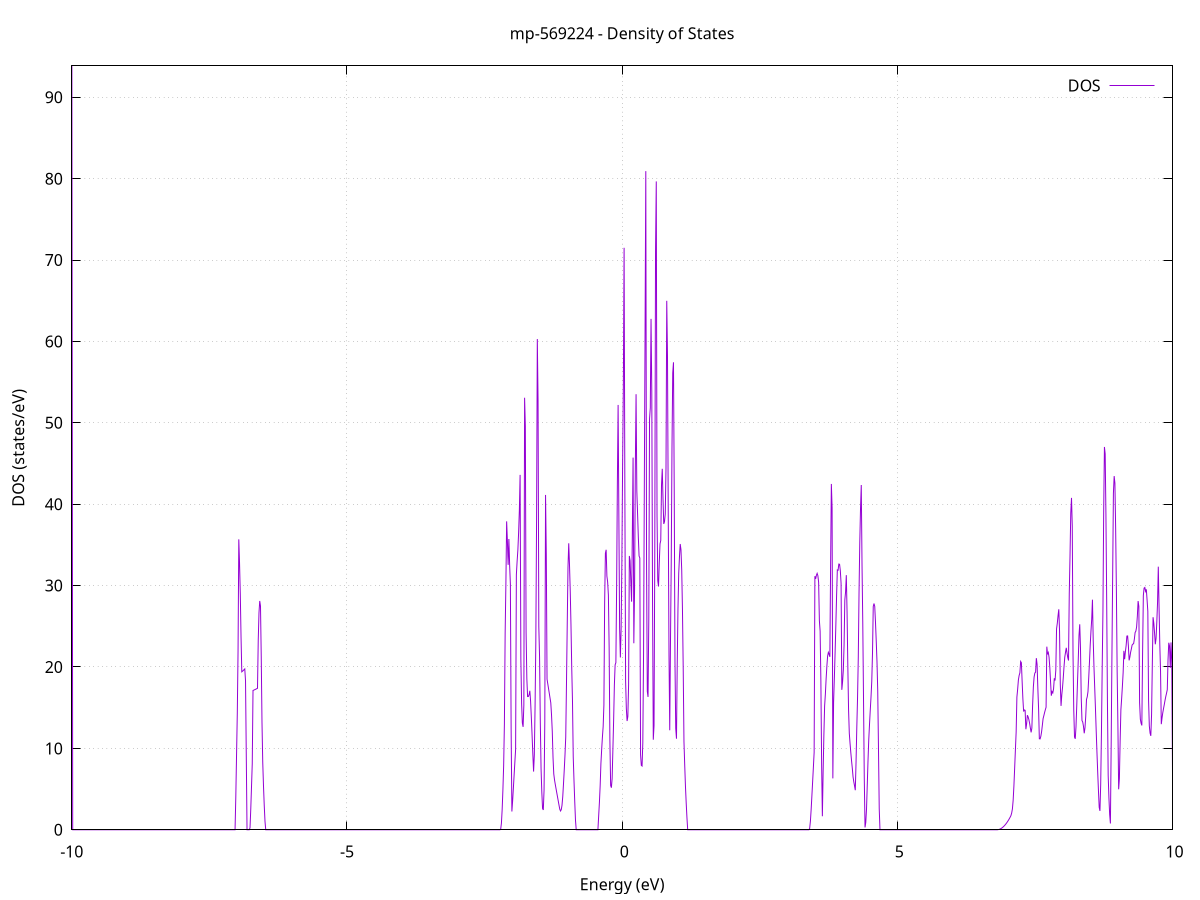 set title 'mp-569224 - Density of States'
set xlabel 'Energy (eV)'
set ylabel 'DOS (states/eV)'
set grid
set xrange [-10:10]
set yrange [0:93.853]
set xzeroaxis lt -1
set terminal png size 800,600
set output 'mp-569224_dos_gnuplot.png'
plot '-' using 1:2 with lines title 'DOS'
-12.349000 0.000000
-12.335400 0.000000
-12.321800 0.000000
-12.308200 0.000000
-12.294600 0.000000
-12.281000 0.000000
-12.267400 0.000000
-12.253800 0.000000
-12.240200 0.000000
-12.226600 0.000000
-12.213000 0.000000
-12.199400 0.000000
-12.185800 0.000000
-12.172200 0.000000
-12.158600 0.000000
-12.145000 0.000000
-12.131400 0.000000
-12.117900 0.000000
-12.104300 0.000000
-12.090700 0.000000
-12.077100 0.000000
-12.063500 0.000000
-12.049900 0.000000
-12.036300 0.000000
-12.022700 0.000000
-12.009100 0.000000
-11.995500 0.000000
-11.981900 0.000000
-11.968300 0.000000
-11.954700 0.000000
-11.941100 0.000000
-11.927500 0.000000
-11.913900 0.000000
-11.900300 0.000000
-11.886700 0.000000
-11.873200 0.000000
-11.859600 0.000000
-11.846000 0.000000
-11.832400 0.000000
-11.818800 0.000000
-11.805200 0.000000
-11.791600 0.000000
-11.778000 0.000000
-11.764400 0.000000
-11.750800 0.000000
-11.737200 0.000000
-11.723600 0.000000
-11.710000 0.000000
-11.696400 0.000000
-11.682800 0.000000
-11.669200 0.000000
-11.655600 0.000000
-11.642000 0.000000
-11.628500 0.000000
-11.614900 0.000000
-11.601300 0.000000
-11.587700 0.000000
-11.574100 0.000000
-11.560500 0.000000
-11.546900 0.000000
-11.533300 0.000000
-11.519700 0.000000
-11.506100 0.000000
-11.492500 0.000000
-11.478900 0.000000
-11.465300 0.000000
-11.451700 0.000000
-11.438100 0.000000
-11.424500 0.000000
-11.410900 0.000000
-11.397300 0.000000
-11.383800 0.000000
-11.370200 0.000000
-11.356600 0.000000
-11.343000 0.000000
-11.329400 0.000000
-11.315800 0.000000
-11.302200 0.000000
-11.288600 0.000000
-11.275000 0.000000
-11.261400 0.000000
-11.247800 0.000000
-11.234200 0.000000
-11.220600 0.000000
-11.207000 0.000000
-11.193400 0.000000
-11.179800 0.000000
-11.166200 0.000000
-11.152600 0.000000
-11.139100 0.000000
-11.125500 0.000000
-11.111900 0.003200
-11.098300 0.457100
-11.084700 1.679200
-11.071100 3.955600
-11.057500 7.099200
-11.043900 10.274400
-11.030300 14.711400
-11.016700 22.665300
-11.003100 26.891500
-10.989500 27.044500
-10.975900 25.447400
-10.962300 23.300300
-10.948700 20.916900
-10.935100 20.485100
-10.921500 20.464000
-10.907900 20.496200
-10.894300 20.581700
-10.880800 13.271800
-10.867200 7.754400
-10.853600 4.543500
-10.840000 1.385300
-10.826400 0.000000
-10.812800 0.000000
-10.799200 0.000000
-10.785600 0.000000
-10.772000 0.000000
-10.758400 0.000000
-10.744800 1.645400
-10.731200 72.687100
-10.717600 76.625200
-10.704000 59.504000
-10.690400 46.739400
-10.676800 35.844500
-10.663200 8.785200
-10.649600 0.000000
-10.636100 0.000000
-10.622500 0.000000
-10.608900 0.000000
-10.595300 0.000000
-10.581700 0.000000
-10.568100 0.000000
-10.554500 0.000000
-10.540900 0.000000
-10.527300 0.000000
-10.513700 0.000000
-10.500100 0.000000
-10.486500 0.000000
-10.472900 0.000000
-10.459300 0.000000
-10.445700 0.000000
-10.432100 0.000000
-10.418500 0.000000
-10.404900 0.000000
-10.391400 0.000000
-10.377800 0.000000
-10.364200 0.000000
-10.350600 0.000000
-10.337000 0.000000
-10.323400 0.000000
-10.309800 0.000000
-10.296200 0.000000
-10.282600 0.000000
-10.269000 31.483500
-10.255400 52.120000
-10.241800 129.664300
-10.228200 91.237800
-10.214600 0.000000
-10.201000 0.000000
-10.187400 85.733700
-10.173800 98.591100
-10.160200 54.603700
-10.146700 36.478600
-10.133100 10.307200
-10.119500 0.000000
-10.105900 0.000000
-10.092300 4.072200
-10.078700 24.952900
-10.065100 47.571700
-10.051500 106.830700
-10.037900 91.736000
-10.024300 67.536600
-10.010700 192.494700
-9.997100 85.320600
-9.983500 0.000000
-9.969900 0.000000
-9.956300 0.000000
-9.942700 0.000000
-9.929100 0.000000
-9.915500 0.000000
-9.902000 0.000000
-9.888400 0.000000
-9.874800 0.000000
-9.861200 0.000000
-9.847600 0.000000
-9.834000 0.000000
-9.820400 0.000000
-9.806800 0.000000
-9.793200 0.000000
-9.779600 0.000000
-9.766000 0.000000
-9.752400 0.000000
-9.738800 0.000000
-9.725200 0.000000
-9.711600 0.000000
-9.698000 0.000000
-9.684400 0.000000
-9.670800 0.000000
-9.657300 0.000000
-9.643700 0.000000
-9.630100 0.000000
-9.616500 0.000000
-9.602900 0.000000
-9.589300 0.000000
-9.575700 0.000000
-9.562100 0.000000
-9.548500 0.000000
-9.534900 0.000000
-9.521300 0.000000
-9.507700 0.000000
-9.494100 0.000000
-9.480500 0.000000
-9.466900 0.000000
-9.453300 0.000000
-9.439700 0.000000
-9.426100 0.000000
-9.412600 0.000000
-9.399000 0.000000
-9.385400 0.000000
-9.371800 0.000000
-9.358200 0.000000
-9.344600 0.000000
-9.331000 0.000000
-9.317400 0.000000
-9.303800 0.000000
-9.290200 0.000000
-9.276600 0.000000
-9.263000 0.000000
-9.249400 0.000000
-9.235800 0.000000
-9.222200 0.000000
-9.208600 0.000000
-9.195000 0.000000
-9.181400 0.000000
-9.167900 0.000000
-9.154300 0.000000
-9.140700 0.000000
-9.127100 0.000000
-9.113500 0.000000
-9.099900 0.000000
-9.086300 0.000000
-9.072700 0.000000
-9.059100 0.000000
-9.045500 0.000000
-9.031900 0.000000
-9.018300 0.000000
-9.004700 0.000000
-8.991100 0.000000
-8.977500 0.000000
-8.963900 0.000000
-8.950300 0.000000
-8.936700 0.000000
-8.923200 0.000000
-8.909600 0.000000
-8.896000 0.000000
-8.882400 0.000000
-8.868800 0.000000
-8.855200 0.000000
-8.841600 0.000000
-8.828000 0.000000
-8.814400 0.000000
-8.800800 0.000000
-8.787200 0.000000
-8.773600 0.000000
-8.760000 0.000000
-8.746400 0.000000
-8.732800 0.000000
-8.719200 0.000000
-8.705600 0.000000
-8.692000 0.000000
-8.678500 0.000000
-8.664900 0.000000
-8.651300 0.000000
-8.637700 0.000000
-8.624100 0.000000
-8.610500 0.000000
-8.596900 0.000000
-8.583300 0.000000
-8.569700 0.000000
-8.556100 0.000000
-8.542500 0.000000
-8.528900 0.000000
-8.515300 0.000000
-8.501700 0.000000
-8.488100 0.000000
-8.474500 0.000000
-8.460900 0.000000
-8.447300 0.000000
-8.433800 0.000000
-8.420200 0.000000
-8.406600 0.000000
-8.393000 0.000000
-8.379400 0.000000
-8.365800 0.000000
-8.352200 0.000000
-8.338600 0.000000
-8.325000 0.000000
-8.311400 0.000000
-8.297800 0.000000
-8.284200 0.000000
-8.270600 0.000000
-8.257000 0.000000
-8.243400 0.000000
-8.229800 0.000000
-8.216200 0.000000
-8.202600 0.000000
-8.189100 0.000000
-8.175500 0.000000
-8.161900 0.000000
-8.148300 0.000000
-8.134700 0.000000
-8.121100 0.000000
-8.107500 0.000000
-8.093900 0.000000
-8.080300 0.000000
-8.066700 0.000000
-8.053100 0.000000
-8.039500 0.000000
-8.025900 0.000000
-8.012300 0.000000
-7.998700 0.000000
-7.985100 0.000000
-7.971500 0.000000
-7.957900 0.000000
-7.944400 0.000000
-7.930800 0.000000
-7.917200 0.000000
-7.903600 0.000000
-7.890000 0.000000
-7.876400 0.000000
-7.862800 0.000000
-7.849200 0.000000
-7.835600 0.000000
-7.822000 0.000000
-7.808400 0.000000
-7.794800 0.000000
-7.781200 0.000000
-7.767600 0.000000
-7.754000 0.000000
-7.740400 0.000000
-7.726800 0.000000
-7.713200 0.000000
-7.699700 0.000000
-7.686100 0.000000
-7.672500 0.000000
-7.658900 0.000000
-7.645300 0.000000
-7.631700 0.000000
-7.618100 0.000000
-7.604500 0.000000
-7.590900 0.000000
-7.577300 0.000000
-7.563700 0.000000
-7.550100 0.000000
-7.536500 0.000000
-7.522900 0.000000
-7.509300 0.000000
-7.495700 0.000000
-7.482100 0.000000
-7.468500 0.000000
-7.455000 0.000000
-7.441400 0.000000
-7.427800 0.000000
-7.414200 0.000000
-7.400600 0.000000
-7.387000 0.000000
-7.373400 0.000000
-7.359800 0.000000
-7.346200 0.000000
-7.332600 0.000000
-7.319000 0.000000
-7.305400 0.000000
-7.291800 0.000000
-7.278200 0.000000
-7.264600 0.000000
-7.251000 0.000000
-7.237400 0.000000
-7.223800 0.000000
-7.210300 0.000000
-7.196700 0.000000
-7.183100 0.000000
-7.169500 0.000000
-7.155900 0.000000
-7.142300 0.000000
-7.128700 0.000000
-7.115100 0.000000
-7.101500 0.000000
-7.087900 0.000000
-7.074300 0.000000
-7.060700 0.000000
-7.047100 0.000000
-7.033500 0.000000
-7.019900 4.051300
-7.006300 9.203900
-6.992700 14.341800
-6.979100 21.950800
-6.965600 35.682500
-6.952000 32.785100
-6.938400 29.015200
-6.924800 23.684600
-6.911200 19.406100
-6.897600 19.482400
-6.884000 19.575200
-6.870400 19.668100
-6.856800 19.761000
-6.843200 18.301700
-6.829600 9.199100
-6.816000 0.000000
-6.802400 0.000000
-6.788800 0.000000
-6.775200 0.000000
-6.761600 0.238000
-6.748000 2.544600
-6.734400 5.330600
-6.720900 8.118400
-6.707300 17.114200
-6.693700 17.155200
-6.680100 17.197600
-6.666500 17.241600
-6.652900 17.287200
-6.639300 17.334200
-6.625700 17.382800
-6.612100 23.350500
-6.598500 26.669900
-6.584900 28.113100
-6.571300 27.485400
-6.557700 21.306300
-6.544100 13.225900
-6.530500 8.304500
-6.516900 5.403700
-6.503300 3.014800
-6.489700 1.057500
-6.476200 0.000000
-6.462600 0.000000
-6.449000 0.000000
-6.435400 0.000000
-6.421800 0.000000
-6.408200 0.000000
-6.394600 0.000000
-6.381000 0.000000
-6.367400 0.000000
-6.353800 0.000000
-6.340200 0.000000
-6.326600 0.000000
-6.313000 0.000000
-6.299400 0.000000
-6.285800 0.000000
-6.272200 0.000000
-6.258600 0.000000
-6.245000 0.000000
-6.231500 0.000000
-6.217900 0.000000
-6.204300 0.000000
-6.190700 0.000000
-6.177100 0.000000
-6.163500 0.000000
-6.149900 0.000000
-6.136300 0.000000
-6.122700 0.000000
-6.109100 0.000000
-6.095500 0.000000
-6.081900 0.000000
-6.068300 0.000000
-6.054700 0.000000
-6.041100 0.000000
-6.027500 0.000000
-6.013900 0.000000
-6.000300 0.000000
-5.986700 0.000000
-5.973200 0.000000
-5.959600 0.000000
-5.946000 0.000000
-5.932400 0.000000
-5.918800 0.000000
-5.905200 0.000000
-5.891600 0.000000
-5.878000 0.000000
-5.864400 0.000000
-5.850800 0.000000
-5.837200 0.000000
-5.823600 0.000000
-5.810000 0.000000
-5.796400 0.000000
-5.782800 0.000000
-5.769200 0.000000
-5.755600 0.000000
-5.742000 0.000000
-5.728500 0.000000
-5.714900 0.000000
-5.701300 0.000000
-5.687700 0.000000
-5.674100 0.000000
-5.660500 0.000000
-5.646900 0.000000
-5.633300 0.000000
-5.619700 0.000000
-5.606100 0.000000
-5.592500 0.000000
-5.578900 0.000000
-5.565300 0.000000
-5.551700 0.000000
-5.538100 0.000000
-5.524500 0.000000
-5.510900 0.000000
-5.497300 0.000000
-5.483800 0.000000
-5.470200 0.000000
-5.456600 0.000000
-5.443000 0.000000
-5.429400 0.000000
-5.415800 0.000000
-5.402200 0.000000
-5.388600 0.000000
-5.375000 0.000000
-5.361400 0.000000
-5.347800 0.000000
-5.334200 0.000000
-5.320600 0.000000
-5.307000 0.000000
-5.293400 0.000000
-5.279800 0.000000
-5.266200 0.000000
-5.252600 0.000000
-5.239100 0.000000
-5.225500 0.000000
-5.211900 0.000000
-5.198300 0.000000
-5.184700 0.000000
-5.171100 0.000000
-5.157500 0.000000
-5.143900 0.000000
-5.130300 0.000000
-5.116700 0.000000
-5.103100 0.000000
-5.089500 0.000000
-5.075900 0.000000
-5.062300 0.000000
-5.048700 0.000000
-5.035100 0.000000
-5.021500 0.000000
-5.007900 0.000000
-4.994400 0.000000
-4.980800 0.000000
-4.967200 0.000000
-4.953600 0.000000
-4.940000 0.000000
-4.926400 0.000000
-4.912800 0.000000
-4.899200 0.000000
-4.885600 0.000000
-4.872000 0.000000
-4.858400 0.000000
-4.844800 0.000000
-4.831200 0.000000
-4.817600 0.000000
-4.804000 0.000000
-4.790400 0.000000
-4.776800 0.000000
-4.763200 0.000000
-4.749700 0.000000
-4.736100 0.000000
-4.722500 0.000000
-4.708900 0.000000
-4.695300 0.000000
-4.681700 0.000000
-4.668100 0.000000
-4.654500 0.000000
-4.640900 0.000000
-4.627300 0.000000
-4.613700 0.000000
-4.600100 0.000000
-4.586500 0.000000
-4.572900 0.000000
-4.559300 0.000000
-4.545700 0.000000
-4.532100 0.000000
-4.518500 0.000000
-4.505000 0.000000
-4.491400 0.000000
-4.477800 0.000000
-4.464200 0.000000
-4.450600 0.000000
-4.437000 0.000000
-4.423400 0.000000
-4.409800 0.000000
-4.396200 0.000000
-4.382600 0.000000
-4.369000 0.000000
-4.355400 0.000000
-4.341800 0.000000
-4.328200 0.000000
-4.314600 0.000000
-4.301000 0.000000
-4.287400 0.000000
-4.273800 0.000000
-4.260300 0.000000
-4.246700 0.000000
-4.233100 0.000000
-4.219500 0.000000
-4.205900 0.000000
-4.192300 0.000000
-4.178700 0.000000
-4.165100 0.000000
-4.151500 0.000000
-4.137900 0.000000
-4.124300 0.000000
-4.110700 0.000000
-4.097100 0.000000
-4.083500 0.000000
-4.069900 0.000000
-4.056300 0.000000
-4.042700 0.000000
-4.029100 0.000000
-4.015600 0.000000
-4.002000 0.000000
-3.988400 0.000000
-3.974800 0.000000
-3.961200 0.000000
-3.947600 0.000000
-3.934000 0.000000
-3.920400 0.000000
-3.906800 0.000000
-3.893200 0.000000
-3.879600 0.000000
-3.866000 0.000000
-3.852400 0.000000
-3.838800 0.000000
-3.825200 0.000000
-3.811600 0.000000
-3.798000 0.000000
-3.784400 0.000000
-3.770900 0.000000
-3.757300 0.000000
-3.743700 0.000000
-3.730100 0.000000
-3.716500 0.000000
-3.702900 0.000000
-3.689300 0.000000
-3.675700 0.000000
-3.662100 0.000000
-3.648500 0.000000
-3.634900 0.000000
-3.621300 0.000000
-3.607700 0.000000
-3.594100 0.000000
-3.580500 0.000000
-3.566900 0.000000
-3.553300 0.000000
-3.539700 0.000000
-3.526200 0.000000
-3.512600 0.000000
-3.499000 0.000000
-3.485400 0.000000
-3.471800 0.000000
-3.458200 0.000000
-3.444600 0.000000
-3.431000 0.000000
-3.417400 0.000000
-3.403800 0.000000
-3.390200 0.000000
-3.376600 0.000000
-3.363000 0.000000
-3.349400 0.000000
-3.335800 0.000000
-3.322200 0.000000
-3.308600 0.000000
-3.295000 0.000000
-3.281500 0.000000
-3.267900 0.000000
-3.254300 0.000000
-3.240700 0.000000
-3.227100 0.000000
-3.213500 0.000000
-3.199900 0.000000
-3.186300 0.000000
-3.172700 0.000000
-3.159100 0.000000
-3.145500 0.000000
-3.131900 0.000000
-3.118300 0.000000
-3.104700 0.000000
-3.091100 0.000000
-3.077500 0.000000
-3.063900 0.000000
-3.050300 0.000000
-3.036800 0.000000
-3.023200 0.000000
-3.009600 0.000000
-2.996000 0.000000
-2.982400 0.000000
-2.968800 0.000000
-2.955200 0.000000
-2.941600 0.000000
-2.928000 0.000000
-2.914400 0.000000
-2.900800 0.000000
-2.887200 0.000000
-2.873600 0.000000
-2.860000 0.000000
-2.846400 0.000000
-2.832800 0.000000
-2.819200 0.000000
-2.805600 0.000000
-2.792100 0.000000
-2.778500 0.000000
-2.764900 0.000000
-2.751300 0.000000
-2.737700 0.000000
-2.724100 0.000000
-2.710500 0.000000
-2.696900 0.000000
-2.683300 0.000000
-2.669700 0.000000
-2.656100 0.000000
-2.642500 0.000000
-2.628900 0.000000
-2.615300 0.000000
-2.601700 0.000000
-2.588100 0.000000
-2.574500 0.000000
-2.560900 0.000000
-2.547400 0.000000
-2.533800 0.000000
-2.520200 0.000000
-2.506600 0.000000
-2.493000 0.000000
-2.479400 0.000000
-2.465800 0.000000
-2.452200 0.000000
-2.438600 0.000000
-2.425000 0.000000
-2.411400 0.000000
-2.397800 0.000000
-2.384200 0.000000
-2.370600 0.000000
-2.357000 0.000000
-2.343400 0.000000
-2.329800 0.000000
-2.316200 0.000000
-2.302700 0.000000
-2.289100 0.000000
-2.275500 0.000000
-2.261900 0.000000
-2.248300 0.000000
-2.234700 0.000000
-2.221100 0.000000
-2.207500 0.042200
-2.193900 0.783600
-2.180300 2.449600
-2.166700 4.898600
-2.153100 7.870300
-2.139500 12.994600
-2.125900 24.135500
-2.112300 30.253700
-2.098700 37.889900
-2.085100 35.456700
-2.071500 32.549700
-2.058000 35.724500
-2.044400 32.564600
-2.030800 30.191300
-2.017200 12.424000
-2.003600 2.246600
-1.990000 3.548700
-1.976400 5.112500
-1.962800 6.743400
-1.949200 8.333300
-1.935600 9.882300
-1.922000 31.343400
-1.908400 32.985600
-1.894800 34.343800
-1.881200 36.514700
-1.867600 39.266300
-1.854000 43.601700
-1.840400 20.952100
-1.826800 15.545300
-1.813300 13.119900
-1.799700 12.641700
-1.786100 15.304100
-1.772500 53.082400
-1.758900 49.556500
-1.745300 24.242900
-1.731700 18.551600
-1.718100 16.368800
-1.704500 16.373400
-1.690900 16.599400
-1.677300 17.075700
-1.663700 15.805000
-1.650100 13.832800
-1.636500 11.630000
-1.622900 9.312300
-1.609300 7.146500
-1.595700 9.204800
-1.582100 15.207400
-1.568600 23.084000
-1.555000 37.952900
-1.541400 60.291700
-1.527800 52.699800
-1.514200 24.974900
-1.500600 21.277400
-1.487000 13.190600
-1.473400 7.526700
-1.459800 4.649900
-1.446200 2.621600
-1.432600 2.436000
-1.419000 4.839900
-1.405400 13.272000
-1.391800 41.135400
-1.378200 33.802200
-1.364600 18.502600
-1.351000 17.924000
-1.337400 17.344500
-1.323800 16.763900
-1.310300 16.182300
-1.296700 15.599600
-1.283100 14.109400
-1.269500 12.081800
-1.255900 8.870000
-1.242300 6.859300
-1.228700 6.129500
-1.215100 5.579800
-1.201500 5.063300
-1.187900 4.549300
-1.174300 4.037900
-1.160700 3.529100
-1.147100 3.022800
-1.133500 2.529900
-1.119900 2.308500
-1.106300 2.468900
-1.092700 3.011300
-1.079100 4.084000
-1.065600 5.654400
-1.052000 7.351400
-1.038400 9.208800
-1.024800 11.392400
-1.011200 18.077000
-0.997600 25.254400
-0.984000 32.246700
-0.970400 35.194500
-0.956800 32.583600
-0.943200 29.365200
-0.929600 25.135600
-0.916000 19.894900
-0.902400 15.813200
-0.888800 8.973400
-0.875200 6.101500
-0.861600 3.504100
-0.848000 1.181200
-0.834400 0.000000
-0.820900 0.000000
-0.807300 0.000000
-0.793700 0.000000
-0.780100 0.000000
-0.766500 0.000000
-0.752900 0.000000
-0.739300 0.000000
-0.725700 0.000000
-0.712100 0.000000
-0.698500 0.000000
-0.684900 0.000000
-0.671300 0.000000
-0.657700 0.000000
-0.644100 0.000000
-0.630500 0.000000
-0.616900 0.000000
-0.603300 0.000000
-0.589700 0.000000
-0.576200 0.000000
-0.562600 0.000000
-0.549000 0.000000
-0.535400 0.000000
-0.521800 0.000000
-0.508200 0.000000
-0.494600 0.000000
-0.481000 0.000000
-0.467400 0.000000
-0.453800 0.000000
-0.440200 0.000000
-0.426600 1.705400
-0.413000 3.371700
-0.399400 5.413800
-0.385800 8.135400
-0.372200 9.858700
-0.358600 11.384400
-0.345000 12.681500
-0.331500 15.314000
-0.317900 27.906100
-0.304300 33.972100
-0.290700 34.400000
-0.277100 31.167400
-0.263500 30.433800
-0.249900 28.833900
-0.236300 22.383000
-0.222700 11.026200
-0.209100 5.438900
-0.195500 5.169100
-0.181900 6.286500
-0.168300 9.807000
-0.154700 13.468600
-0.141100 17.791100
-0.127500 20.268300
-0.113900 20.527100
-0.100300 29.816700
-0.086800 42.518300
-0.073200 52.193200
-0.059600 38.557800
-0.046000 24.803500
-0.032400 21.170100
-0.018800 24.645600
-0.005200 32.547800
0.008400 44.840600
0.022000 54.617800
0.035600 71.502100
0.049200 41.644000
0.062800 18.265200
0.076400 14.893700
0.090000 13.363800
0.103600 13.917600
0.117200 17.825500
0.130800 33.640200
0.144400 33.073300
0.157900 30.425300
0.171500 28.026500
0.185100 36.275700
0.198700 45.725800
0.212300 22.918600
0.225900 29.563700
0.239500 44.418900
0.253100 53.516600
0.266700 41.638600
0.280300 38.830800
0.293900 36.002000
0.307500 33.642300
0.321100 33.391300
0.334700 9.217800
0.348300 7.912500
0.361900 7.832100
0.375500 10.669500
0.389100 21.625800
0.402600 41.668400
0.416200 60.867300
0.429800 80.922900
0.443400 32.666800
0.457000 17.001300
0.470600 16.321100
0.484200 25.839000
0.497800 50.488500
0.511400 51.828900
0.525000 62.770800
0.538600 53.862700
0.552200 28.354200
0.565800 11.066100
0.579400 12.804200
0.593000 34.373600
0.606600 70.973700
0.620200 79.657900
0.633800 38.681100
0.647300 30.598100
0.660900 29.891200
0.674500 32.827700
0.688100 35.123500
0.701700 35.544400
0.715300 42.378300
0.728900 44.351300
0.742500 40.668000
0.756100 37.578000
0.769700 37.851500
0.783300 38.786800
0.796900 44.395200
0.810500 64.992600
0.824100 58.132700
0.837700 38.787900
0.851300 21.482000
0.864900 12.223200
0.878500 23.266800
0.892000 32.777200
0.905600 46.851300
0.919200 56.131500
0.932800 57.433300
0.946400 41.558700
0.960000 20.625800
0.973600 12.464900
0.987200 11.184400
1.000800 20.294100
1.014400 27.116900
1.028000 31.505000
1.041600 33.544500
1.055200 35.109200
1.068800 34.410800
1.082400 31.935800
1.096000 27.009700
1.109600 19.813900
1.123200 10.838100
1.136700 7.998200
1.150300 5.351900
1.163900 3.284300
1.177500 1.483800
1.191100 0.000000
1.204700 0.000000
1.218300 0.000000
1.231900 0.000000
1.245500 0.000000
1.259100 0.000000
1.272700 0.000000
1.286300 0.000000
1.299900 0.000000
1.313500 0.000000
1.327100 0.000000
1.340700 0.000000
1.354300 0.000000
1.367900 0.000000
1.381400 0.000000
1.395000 0.000000
1.408600 0.000000
1.422200 0.000000
1.435800 0.000000
1.449400 0.000000
1.463000 0.000000
1.476600 0.000000
1.490200 0.000000
1.503800 0.000000
1.517400 0.000000
1.531000 0.000000
1.544600 0.000000
1.558200 0.000000
1.571800 0.000000
1.585400 0.000000
1.599000 0.000000
1.612600 0.000000
1.626100 0.000000
1.639700 0.000000
1.653300 0.000000
1.666900 0.000000
1.680500 0.000000
1.694100 0.000000
1.707700 0.000000
1.721300 0.000000
1.734900 0.000000
1.748500 0.000000
1.762100 0.000000
1.775700 0.000000
1.789300 0.000000
1.802900 0.000000
1.816500 0.000000
1.830100 0.000000
1.843700 0.000000
1.857300 0.000000
1.870800 0.000000
1.884400 0.000000
1.898000 0.000000
1.911600 0.000000
1.925200 0.000000
1.938800 0.000000
1.952400 0.000000
1.966000 0.000000
1.979600 0.000000
1.993200 0.000000
2.006800 0.000000
2.020400 0.000000
2.034000 0.000000
2.047600 0.000000
2.061200 0.000000
2.074800 0.000000
2.088400 0.000000
2.102000 0.000000
2.115500 0.000000
2.129100 0.000000
2.142700 0.000000
2.156300 0.000000
2.169900 0.000000
2.183500 0.000000
2.197100 0.000000
2.210700 0.000000
2.224300 0.000000
2.237900 0.000000
2.251500 0.000000
2.265100 0.000000
2.278700 0.000000
2.292300 0.000000
2.305900 0.000000
2.319500 0.000000
2.333100 0.000000
2.346700 0.000000
2.360200 0.000000
2.373800 0.000000
2.387400 0.000000
2.401000 0.000000
2.414600 0.000000
2.428200 0.000000
2.441800 0.000000
2.455400 0.000000
2.469000 0.000000
2.482600 0.000000
2.496200 0.000000
2.509800 0.000000
2.523400 0.000000
2.537000 0.000000
2.550600 0.000000
2.564200 0.000000
2.577800 0.000000
2.591400 0.000000
2.604900 0.000000
2.618500 0.000000
2.632100 0.000000
2.645700 0.000000
2.659300 0.000000
2.672900 0.000000
2.686500 0.000000
2.700100 0.000000
2.713700 0.000000
2.727300 0.000000
2.740900 0.000000
2.754500 0.000000
2.768100 0.000000
2.781700 0.000000
2.795300 0.000000
2.808900 0.000000
2.822500 0.000000
2.836100 0.000000
2.849600 0.000000
2.863200 0.000000
2.876800 0.000000
2.890400 0.000000
2.904000 0.000000
2.917600 0.000000
2.931200 0.000000
2.944800 0.000000
2.958400 0.000000
2.972000 0.000000
2.985600 0.000000
2.999200 0.000000
3.012800 0.000000
3.026400 0.000000
3.040000 0.000000
3.053600 0.000000
3.067200 0.000000
3.080800 0.000000
3.094300 0.000000
3.107900 0.000000
3.121500 0.000000
3.135100 0.000000
3.148700 0.000000
3.162300 0.000000
3.175900 0.000000
3.189500 0.000000
3.203100 0.000000
3.216700 0.000000
3.230300 0.000000
3.243900 0.000000
3.257500 0.000000
3.271100 0.000000
3.284700 0.000000
3.298300 0.000000
3.311900 0.000000
3.325500 0.000000
3.339000 0.000000
3.352600 0.000000
3.366200 0.000000
3.379800 0.000000
3.393400 0.000000
3.407000 0.155700
3.420600 1.041200
3.434200 2.482500
3.447800 4.191700
3.461400 5.933000
3.475000 7.706400
3.488600 9.511900
3.502200 31.156800
3.515800 30.822100
3.529400 31.267600
3.543000 31.502200
3.556600 31.215400
3.570200 30.407000
3.583800 25.695300
3.597300 24.406800
3.610900 18.324500
3.624500 8.065600
3.638100 1.661600
3.651700 7.046800
3.665300 11.585700
3.678900 15.193800
3.692500 16.658300
3.706100 18.523300
3.719700 20.080000
3.733300 21.328400
3.746900 21.800100
3.760500 21.574600
3.774100 21.247900
3.787700 32.447400
3.801300 42.491900
3.814900 39.573600
3.828500 6.313900
3.842000 15.674100
3.855600 18.569200
3.869200 21.713600
3.882800 25.107300
3.896400 28.731800
3.910000 31.924900
3.923600 31.885800
3.937200 32.647200
3.950800 32.619200
3.964400 31.829500
3.978000 30.278100
3.991600 17.192300
4.005200 18.170400
4.018800 19.619800
4.032400 22.704300
4.046000 28.218800
4.059600 29.224900
4.073200 31.284200
4.086700 26.774200
4.100300 20.235500
4.113900 14.784000
4.127500 11.854100
4.141100 10.609100
4.154700 9.497200
4.168300 8.483700
4.181900 7.568500
4.195500 6.505000
4.209100 5.897100
4.222700 5.395200
4.236300 4.861100
4.249900 8.272000
4.263500 12.510200
4.277100 16.185100
4.290700 21.147500
4.304300 29.157200
4.317900 35.319900
4.331400 39.468800
4.345000 42.361200
4.358600 32.563800
4.372200 25.401900
4.385800 16.038700
4.399400 6.473400
4.413000 0.289300
4.426600 0.903500
4.440200 2.535700
4.453800 5.494300
4.467400 8.482100
4.481000 11.076800
4.494600 12.938800
4.508200 14.675000
4.521800 16.285600
4.535400 18.204400
4.549000 21.719000
4.562600 27.433300
4.576100 27.797000
4.589700 27.446300
4.603300 25.492600
4.616900 23.196300
4.630500 20.663000
4.644100 17.082300
4.657700 9.952800
4.671300 2.580400
4.684900 0.000000
4.698500 0.000000
4.712100 0.000000
4.725700 0.000000
4.739300 0.000000
4.752900 0.000000
4.766500 0.000000
4.780100 0.000000
4.793700 0.000000
4.807300 0.000000
4.820800 0.000000
4.834400 0.000000
4.848000 0.000000
4.861600 0.000000
4.875200 0.000000
4.888800 0.000000
4.902400 0.000000
4.916000 0.000000
4.929600 0.000000
4.943200 0.000000
4.956800 0.000000
4.970400 0.000000
4.984000 0.000000
4.997600 0.000000
5.011200 0.000000
5.024800 0.000000
5.038400 0.000000
5.052000 0.000000
5.065500 0.000000
5.079100 0.000000
5.092700 0.000000
5.106300 0.000000
5.119900 0.000000
5.133500 0.000000
5.147100 0.000000
5.160700 0.000000
5.174300 0.000000
5.187900 0.000000
5.201500 0.000000
5.215100 0.000000
5.228700 0.000000
5.242300 0.000000
5.255900 0.000000
5.269500 0.000000
5.283100 0.000000
5.296700 0.000000
5.310200 0.000000
5.323800 0.000000
5.337400 0.000000
5.351000 0.000000
5.364600 0.000000
5.378200 0.000000
5.391800 0.000000
5.405400 0.000000
5.419000 0.000000
5.432600 0.000000
5.446200 0.000000
5.459800 0.000000
5.473400 0.000000
5.487000 0.000000
5.500600 0.000000
5.514200 0.000000
5.527800 0.000000
5.541400 0.000000
5.554900 0.000000
5.568500 0.000000
5.582100 0.000000
5.595700 0.000000
5.609300 0.000000
5.622900 0.000000
5.636500 0.000000
5.650100 0.000000
5.663700 0.000000
5.677300 0.000000
5.690900 0.000000
5.704500 0.000000
5.718100 0.000000
5.731700 0.000000
5.745300 0.000000
5.758900 0.000000
5.772500 0.000000
5.786100 0.000000
5.799600 0.000000
5.813200 0.000000
5.826800 0.000000
5.840400 0.000000
5.854000 0.000000
5.867600 0.000000
5.881200 0.000000
5.894800 0.000000
5.908400 0.000000
5.922000 0.000000
5.935600 0.000000
5.949200 0.000000
5.962800 0.000000
5.976400 0.000000
5.990000 0.000000
6.003600 0.000000
6.017200 0.000000
6.030800 0.000000
6.044300 0.000000
6.057900 0.000000
6.071500 0.000000
6.085100 0.000000
6.098700 0.000000
6.112300 0.000000
6.125900 0.000000
6.139500 0.000000
6.153100 0.000000
6.166700 0.000000
6.180300 0.000000
6.193900 0.000000
6.207500 0.000000
6.221100 0.000000
6.234700 0.000000
6.248300 0.000000
6.261900 0.000000
6.275500 0.000000
6.289000 0.000000
6.302600 0.000000
6.316200 0.000000
6.329800 0.000000
6.343400 0.000000
6.357000 0.000000
6.370600 0.000000
6.384200 0.000000
6.397800 0.000000
6.411400 0.000000
6.425000 0.000000
6.438600 0.000000
6.452200 0.000000
6.465800 0.000000
6.479400 0.000000
6.493000 0.000000
6.506600 0.000000
6.520200 0.000000
6.533700 0.000000
6.547300 0.000000
6.560900 0.000000
6.574500 0.000000
6.588100 0.000000
6.601700 0.000000
6.615300 0.000000
6.628900 0.000000
6.642500 0.000000
6.656100 0.000000
6.669700 0.000000
6.683300 0.000000
6.696900 0.000000
6.710500 0.000000
6.724100 0.000000
6.737700 0.000000
6.751300 0.000000
6.764900 0.000000
6.778400 0.000000
6.792000 0.000000
6.805600 0.000000
6.819200 0.003700
6.832800 0.017000
6.846400 0.040100
6.860000 0.072800
6.873600 0.115300
6.887200 0.167400
6.900800 0.229300
6.914400 0.300900
6.928000 0.382200
6.941600 0.473200
6.955200 0.573900
6.968800 0.684300
6.982400 0.804400
6.996000 0.934200
7.009600 1.073700
7.023100 1.222900
7.036700 1.381900
7.050300 1.550500
7.063900 1.732200
7.077500 2.049800
7.091100 2.564400
7.104700 3.616400
7.118300 5.364400
7.131900 7.559800
7.145500 9.809100
7.159100 12.003100
7.172700 16.304500
7.186300 17.257500
7.199900 18.409600
7.213500 18.965400
7.227100 19.284200
7.240700 20.680000
7.254300 20.525000
7.267800 18.230700
7.281400 16.093200
7.295000 14.530400
7.308600 14.723100
7.322200 14.677000
7.335800 12.351400
7.349400 13.005800
7.363000 14.080000
7.376600 13.871500
7.390200 13.538900
7.403800 13.082300
7.417400 12.501700
7.431000 11.968100
7.444600 12.494500
7.458200 15.278300
7.471800 17.550400
7.485400 18.772000
7.499000 19.262000
7.512500 19.356500
7.526100 21.085700
7.539700 20.301600
7.553300 17.391800
7.566900 14.852100
7.580500 11.182300
7.594100 11.163300
7.607700 11.486900
7.621300 12.038800
7.634900 12.819000
7.648500 13.649700
7.662100 14.011100
7.675700 14.395200
7.689300 14.742900
7.702900 15.054100
7.716500 22.498300
7.730100 21.546700
7.743700 21.772100
7.757200 21.196400
7.770800 19.930400
7.784400 18.183300
7.798000 16.473300
7.811600 16.974200
7.825200 16.822200
7.838800 17.308800
7.852400 18.608800
7.866000 18.339000
7.879600 19.601500
7.893200 24.687500
7.906800 25.376600
7.920400 26.311500
7.934000 27.088900
7.947600 24.425400
7.961200 17.895300
7.974800 15.221400
7.988400 16.568300
8.001900 17.491000
8.015500 18.700700
8.029100 20.046900
8.042700 21.203400
8.056300 21.809100
8.069900 22.354600
8.083500 21.720600
8.097100 21.153000
8.110700 20.797100
8.124300 29.025500
8.137900 33.661100
8.151500 38.912800
8.165100 40.777000
8.178700 37.318700
8.192300 21.607600
8.205900 14.730300
8.219500 11.393300
8.233100 11.177600
8.246700 12.670900
8.260200 15.245400
8.273800 18.138900
8.287400 20.803600
8.301000 23.876100
8.314600 25.245500
8.328200 22.323400
8.341800 16.214800
8.355400 13.417800
8.369000 13.239000
8.382600 12.706700
8.396200 11.856300
8.409800 12.534200
8.423400 13.930400
8.437000 16.002500
8.450600 16.332000
8.464200 16.956800
8.477800 18.665400
8.491400 20.617400
8.504900 22.683300
8.518500 24.403800
8.532100 25.866800
8.545700 28.269900
8.559300 23.370100
8.572900 20.063500
8.586500 17.484500
8.600100 14.925500
8.613700 12.141500
8.627300 9.520700
8.640900 7.082300
8.654500 4.826200
8.668100 2.755800
8.681700 2.320400
8.695300 5.563300
8.708900 11.958700
8.722500 19.790100
8.736100 26.828700
8.749600 39.077000
8.763200 47.031500
8.776800 46.181600
8.790400 38.740900
8.804000 28.233500
8.817600 15.888700
8.831200 6.704600
8.844800 3.919300
8.858400 1.877300
8.872000 0.772900
8.885600 10.313700
8.899200 21.150200
8.912800 31.209500
8.926400 41.334800
8.940000 43.456500
8.953600 42.585800
8.967200 36.947500
8.980800 29.189500
8.994300 19.481200
9.007900 12.871500
9.021500 4.974300
9.035100 6.291700
9.048700 10.928700
9.062300 14.750300
9.075900 16.114900
9.089500 17.621900
9.103100 19.306800
9.116700 21.986000
9.130300 20.953300
9.143900 21.857100
9.157500 22.630600
9.171100 23.797200
9.184700 23.816300
9.198300 22.613200
9.211900 20.815400
9.225500 21.224700
9.239000 21.807100
9.252600 22.224900
9.266200 22.697200
9.279800 22.812400
9.293400 22.860800
9.307000 23.426200
9.320600 24.231700
9.334200 24.403800
9.347800 24.910500
9.361400 26.250600
9.375000 28.103100
9.388600 27.448300
9.402200 15.618800
9.415800 13.584700
9.429400 13.085300
9.443000 12.819600
9.456600 21.779000
9.470200 28.776500
9.483700 29.686400
9.497300 29.770300
9.510900 29.292400
9.524500 29.536000
9.538100 28.241100
9.551700 26.848300
9.565300 15.837700
9.578900 12.751100
9.592500 11.876300
9.606100 11.538800
9.619700 14.143800
9.633300 20.312200
9.646900 26.114800
9.660500 25.377200
9.674100 24.174500
9.687700 22.789500
9.701300 23.517500
9.714900 25.528800
9.728400 27.932900
9.742000 32.325400
9.755600 27.425700
9.769200 22.782100
9.782800 19.470600
9.796400 12.974000
9.810000 13.749200
9.823600 14.382900
9.837200 14.896600
9.850800 15.387800
9.864400 15.908100
9.878000 16.371300
9.891600 16.777600
9.905200 17.214400
9.918800 20.899600
9.932400 22.979100
9.946000 22.578000
9.959600 19.894500
9.973100 23.020400
9.986700 20.429800
10.000300 6.765400
10.013900 8.938500
10.027500 11.770800
10.041100 14.444400
10.054700 16.948800
10.068300 19.284100
10.081900 22.573200
10.095500 25.058800
10.109100 27.465600
10.122700 29.388200
10.136300 28.770600
10.149900 27.085600
10.163500 25.217500
10.177100 23.166600
10.190700 20.524300
10.204300 13.568200
10.217800 14.148400
10.231400 15.546500
10.245000 16.953500
10.258600 18.360600
10.272200 20.338000
10.285800 22.972300
10.299400 25.902100
10.313000 28.755000
10.326600 40.157300
10.340200 36.539600
10.353800 28.641700
10.367400 25.640900
10.381000 23.634500
10.394600 21.264400
10.408200 88.488700
10.421800 18.234900
10.435400 17.296700
10.449000 16.009200
10.462500 14.865200
10.476100 15.581100
10.489700 16.446500
10.503300 17.373600
10.516900 18.348200
10.530500 19.304800
10.544100 19.923500
10.557700 21.643300
10.571300 18.095400
10.584900 17.079000
10.598500 17.167000
10.612100 17.151900
10.625700 17.040700
10.639300 17.016100
10.652900 17.161700
10.666500 16.907700
10.680100 16.765900
10.693700 18.392600
10.707200 19.934100
10.720800 21.748800
10.734400 23.374500
10.748000 24.586800
10.761600 26.062600
10.775200 21.327600
10.788800 19.436300
10.802400 18.841100
10.816000 20.227500
10.829600 22.178700
10.843200 23.687000
10.856800 22.305500
10.870400 16.998200
10.884000 15.198400
10.897600 13.924800
10.911200 12.391200
10.924800 10.597600
10.938400 8.678600
10.951900 7.665900
10.965500 6.626900
10.979100 5.561700
10.992700 4.944500
11.006300 11.188900
11.019900 13.986800
11.033500 17.207400
11.047100 19.015800
11.060700 19.875000
11.074300 21.703600
11.087900 24.090300
11.101500 26.443500
11.115100 28.801600
11.128700 25.266500
11.142300 23.076400
11.155900 20.095500
11.169500 17.298700
11.183100 16.706800
11.196600 17.293600
11.210200 18.143100
11.223800 19.468700
11.237400 20.973600
11.251000 21.634200
11.264600 21.529500
11.278200 20.754000
11.291800 19.910000
11.305400 19.122000
11.319000 17.855600
11.332600 16.441000
11.346200 15.067200
11.359800 13.742500
11.373400 12.573300
11.387000 11.476600
11.400600 11.870300
11.414200 14.069900
11.427800 15.609500
11.441300 17.250700
11.454900 18.879700
11.468500 20.213900
11.482100 21.843700
11.495700 21.721800
11.509300 20.999600
11.522900 21.338100
11.536500 21.328000
11.550100 20.824700
11.563700 19.731700
11.577300 18.297300
11.590900 16.708300
11.604500 14.947400
11.618100 17.128500
11.631700 21.209500
11.645300 22.925900
11.658900 24.631700
11.672500 26.951400
11.686000 30.621400
11.699600 31.856200
11.713200 33.290100
11.726800 32.448900
11.740400 21.134500
11.754000 12.631100
11.767600 12.003300
11.781200 11.750500
11.794800 11.872800
11.808400 12.353500
11.822000 13.706800
11.835600 15.010300
11.849200 14.493900
11.862800 15.493500
11.876400 16.626200
11.890000 17.868000
11.903600 19.218700
11.917200 20.679100
11.930700 22.557900
11.944300 24.479000
11.957900 24.489700
11.971500 22.774100
11.985100 18.991500
11.998700 15.659400
12.012300 18.838400
12.025900 29.642300
12.039500 38.539900
12.053100 29.850300
12.066700 31.442700
12.080300 30.935800
12.093900 28.508800
12.107500 25.858900
12.121100 23.680600
12.134700 22.152000
12.148300 20.517700
12.161900 18.022200
12.175400 18.818800
12.189000 14.101800
12.202600 14.146600
12.216200 14.843100
12.229800 15.579700
12.243400 16.515900
12.257000 17.707000
12.270600 18.282700
12.284200 17.015400
12.297800 15.361100
12.311400 15.632200
12.325000 16.118200
12.338600 16.655700
12.352200 17.049400
12.365800 16.767200
12.379400 17.449600
12.393000 18.983600
12.406600 29.855100
12.420100 29.892500
12.433700 27.983600
12.447300 27.444200
12.460900 27.446900
12.474500 27.118600
12.488100 26.597100
12.501700 24.617800
12.515300 20.997300
12.528900 17.422500
12.542500 14.523200
12.556100 13.169300
12.569700 22.617100
12.583300 25.353300
12.596900 26.029600
12.610500 25.519200
12.624100 24.614300
12.637700 22.868000
12.651300 21.959000
12.664800 21.491800
12.678400 21.026500
12.692000 19.339800
12.705600 17.501800
12.719200 15.641700
12.732800 13.868900
12.746400 12.183200
12.760000 11.097100
12.773600 10.980600
12.787200 11.329700
12.800800 10.255500
12.814400 11.705200
12.828000 15.042000
12.841600 18.259500
12.855200 20.698600
12.868800 27.073700
12.882400 26.422900
12.896000 25.632000
12.909600 24.658100
12.923100 25.259000
12.936700 27.614500
12.950300 33.221800
12.963900 31.159800
12.977500 28.849800
12.991100 26.904200
13.004700 22.267900
13.018300 20.909800
13.031900 20.170000
13.045500 20.708300
13.059100 21.833800
13.072700 21.933100
13.086300 21.424100
13.099900 20.048800
13.113500 19.842600
13.127100 19.870500
13.140700 22.970100
13.154300 18.671300
13.167800 19.905200
13.181400 21.486500
13.195000 22.360000
13.208600 23.389100
13.222200 24.954900
13.235800 29.209200
13.249400 33.112500
13.263000 30.576600
13.276600 25.056500
13.290200 18.063800
13.303800 11.240100
13.317400 8.204100
13.331000 6.601400
13.344600 5.454700
13.358200 4.371400
13.371800 3.278600
13.385400 13.912200
13.399000 19.034200
13.412500 25.021600
13.426100 31.874400
13.439700 37.369600
13.453300 30.560800
13.466900 23.793600
13.480500 28.339200
13.494100 21.540900
13.507700 14.262200
13.521300 12.821500
13.534900 11.519900
13.548500 9.906100
13.562100 7.933000
13.575700 5.943200
13.589300 3.249500
13.602900 0.099500
13.616500 0.000000
13.630100 0.000000
13.643700 0.000000
13.657200 0.000000
13.670800 0.000000
13.684400 0.000000
13.698000 0.000000
13.711600 0.000000
13.725200 0.000000
13.738800 0.000000
13.752400 0.000000
13.766000 0.000000
13.779600 0.000000
13.793200 0.000000
13.806800 0.000000
13.820400 0.000000
13.834000 0.000000
13.847600 0.000000
13.861200 0.000000
13.874800 0.000000
13.888400 0.000000
13.901900 0.000000
13.915500 0.000000
13.929100 0.000000
13.942700 0.000000
13.956300 0.000000
13.969900 0.000000
13.983500 0.000000
13.997100 0.000000
14.010700 0.000000
14.024300 0.000000
14.037900 0.000000
14.051500 0.000000
14.065100 0.000000
14.078700 0.000000
14.092300 0.000000
14.105900 0.000000
14.119500 0.000000
14.133100 0.000000
14.146600 0.000000
14.160200 0.000000
14.173800 0.000000
14.187400 0.000000
14.201000 0.000000
14.214600 0.000000
14.228200 0.000000
14.241800 0.000000
14.255400 0.000000
14.269000 0.000000
14.282600 0.000000
14.296200 0.000000
14.309800 0.000000
14.323400 0.000000
14.337000 0.000000
14.350600 0.000000
14.364200 0.000000
14.377800 0.000000
14.391300 0.000000
14.404900 0.000000
14.418500 0.000000
14.432100 0.000000
14.445700 0.000000
14.459300 0.000000
14.472900 0.000000
14.486500 0.000000
14.500100 0.000000
14.513700 0.000000
14.527300 0.000000
14.540900 0.000000
14.554500 0.000000
14.568100 0.000000
14.581700 0.000000
14.595300 0.000000
14.608900 0.000000
14.622500 0.000000
14.636000 0.000000
14.649600 0.000000
14.663200 0.000000
14.676800 0.000000
14.690400 0.000000
14.704000 0.000000
14.717600 0.000000
14.731200 0.000000
14.744800 0.000000
14.758400 0.000000
14.772000 0.000000
14.785600 0.000000
14.799200 0.000000
14.812800 0.000000
14.826400 0.000000
14.840000 0.000000
e

